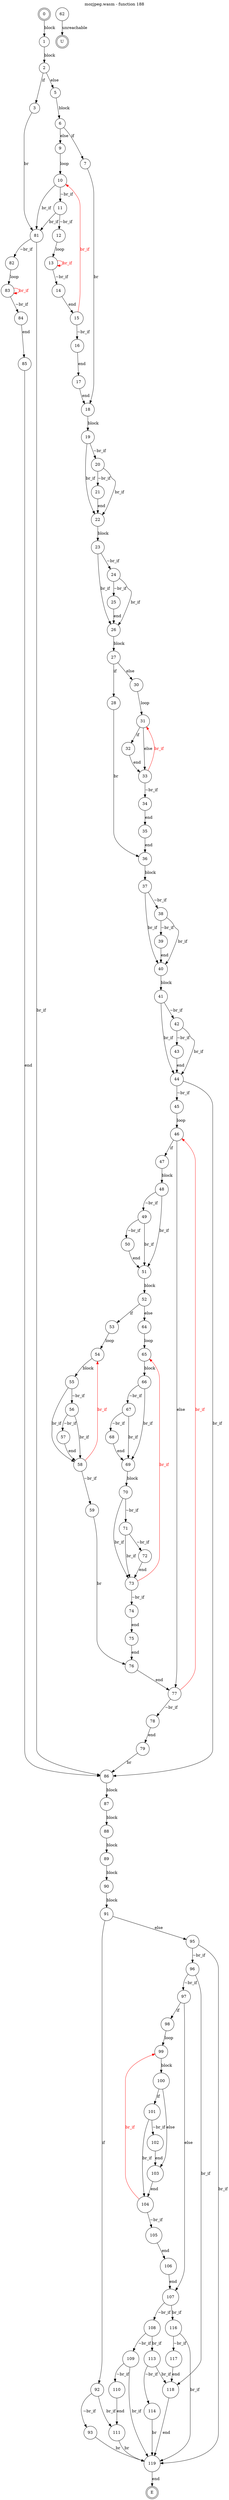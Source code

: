 digraph finite_state_machine {
    label = "mozjpeg.wasm - function 188"
    labelloc =  t
    labelfontsize = 16
    labelfontcolor = black
    labelfontname = "Helvetica"
    node [shape = doublecircle]; 0 E U ;
    node [shape = circle];
    0 -> 1[label="block"];
    1 -> 2[label="block"];
    2 -> 3[label="if"];
    2 -> 5[label="else"];
    3 -> 81[label="br"];
    5 -> 6[label="block"];
    6 -> 7[label="if"];
    6 -> 9[label="else"];
    7 -> 18[label="br"];
    9 -> 10[label="loop"];
    10 -> 11[label="~br_if"];
    10 -> 81[label="br_if"];
    11 -> 12[label="~br_if"];
    11 -> 81[label="br_if"];
    12 -> 13[label="loop"];
    13 -> 14[label="~br_if"];
    13 -> 13[color="red" fontcolor="red" label="br_if"];
    14 -> 15[label="end"];
    15 -> 16[label="~br_if"];
    15 -> 10[color="red" fontcolor="red" label="br_if"];
    16 -> 17[label="end"];
    17 -> 18[label="end"];
    18 -> 19[label="block"];
    19 -> 20[label="~br_if"];
    19 -> 22[label="br_if"];
    20 -> 21[label="~br_if"];
    20 -> 22[label="br_if"];
    21 -> 22[label="end"];
    22 -> 23[label="block"];
    23 -> 24[label="~br_if"];
    23 -> 26[label="br_if"];
    24 -> 25[label="~br_if"];
    24 -> 26[label="br_if"];
    25 -> 26[label="end"];
    26 -> 27[label="block"];
    27 -> 28[label="if"];
    27 -> 30[label="else"];
    28 -> 36[label="br"];
    30 -> 31[label="loop"];
    31 -> 32[label="if"];
    31 -> 33[label="else"];
    32 -> 33[label="end"];
    33 -> 34[label="~br_if"];
    33 -> 31[color="red" fontcolor="red" label="br_if"];
    34 -> 35[label="end"];
    35 -> 36[label="end"];
    36 -> 37[label="block"];
    37 -> 38[label="~br_if"];
    37 -> 40[label="br_if"];
    38 -> 39[label="~br_if"];
    38 -> 40[label="br_if"];
    39 -> 40[label="end"];
    40 -> 41[label="block"];
    41 -> 42[label="~br_if"];
    41 -> 44[label="br_if"];
    42 -> 43[label="~br_if"];
    42 -> 44[label="br_if"];
    43 -> 44[label="end"];
    44 -> 45[label="~br_if"];
    44 -> 86[label="br_if"];
    45 -> 46[label="loop"];
    46 -> 47[label="if"];
    46 -> 77[label="else"];
    47 -> 48[label="block"];
    48 -> 49[label="~br_if"];
    48 -> 51[label="br_if"];
    49 -> 50[label="~br_if"];
    49 -> 51[label="br_if"];
    50 -> 51[label="end"];
    51 -> 52[label="block"];
    52 -> 53[label="if"];
    52 -> 64[label="else"];
    53 -> 54[label="loop"];
    54 -> 55[label="block"];
    55 -> 56[label="~br_if"];
    55 -> 58[label="br_if"];
    56 -> 57[label="~br_if"];
    56 -> 58[label="br_if"];
    57 -> 58[label="end"];
    58 -> 59[label="~br_if"];
    58 -> 54[color="red" fontcolor="red" label="br_if"];
    59 -> 76[label="br"];
    62 -> U[label="unreachable"];
    64 -> 65[label="loop"];
    65 -> 66[label="block"];
    66 -> 67[label="~br_if"];
    66 -> 69[label="br_if"];
    67 -> 68[label="~br_if"];
    67 -> 69[label="br_if"];
    68 -> 69[label="end"];
    69 -> 70[label="block"];
    70 -> 71[label="~br_if"];
    70 -> 73[label="br_if"];
    71 -> 72[label="~br_if"];
    71 -> 73[label="br_if"];
    72 -> 73[label="end"];
    73 -> 74[label="~br_if"];
    73 -> 65[color="red" fontcolor="red" label="br_if"];
    74 -> 75[label="end"];
    75 -> 76[label="end"];
    76 -> 77[label="end"];
    77 -> 78[label="~br_if"];
    77 -> 46[color="red" fontcolor="red" label="br_if"];
    78 -> 79[label="end"];
    79 -> 86[label="br"];
    81 -> 82[label="~br_if"];
    81 -> 86[label="br_if"];
    82 -> 83[label="loop"];
    83 -> 84[label="~br_if"];
    83 -> 83[color="red" fontcolor="red" label="br_if"];
    84 -> 85[label="end"];
    85 -> 86[label="end"];
    86 -> 87[label="block"];
    87 -> 88[label="block"];
    88 -> 89[label="block"];
    89 -> 90[label="block"];
    90 -> 91[label="block"];
    91 -> 92[label="if"];
    91 -> 95[label="else"];
    92 -> 93[label="~br_if"];
    92 -> 111[label="br_if"];
    93 -> 119[label="br"];
    95 -> 96[label="~br_if"];
    95 -> 119[label="br_if"];
    96 -> 97[label="~br_if"];
    96 -> 118[label="br_if"];
    97 -> 98[label="if"];
    97 -> 107[label="else"];
    98 -> 99[label="loop"];
    99 -> 100[label="block"];
    100 -> 101[label="if"];
    100 -> 103[label="else"];
    101 -> 102[label="~br_if"];
    101 -> 104[label="br_if"];
    102 -> 103[label="end"];
    103 -> 104[label="end"];
    104 -> 105[label="~br_if"];
    104 -> 99[color="red" fontcolor="red" label="br_if"];
    105 -> 106[label="end"];
    106 -> 107[label="end"];
    107 -> 108[label="~br_if"];
    107 -> 116[label="br_if"];
    108 -> 109[label="~br_if"];
    108 -> 113[label="br_if"];
    109 -> 110[label="~br_if"];
    109 -> 119[label="br_if"];
    110 -> 111[label="end"];
    111 -> 119[label="br"];
    113 -> 114[label="~br_if"];
    113 -> 118[label="br_if"];
    114 -> 119[label="br"];
    116 -> 117[label="~br_if"];
    116 -> 119[label="br_if"];
    117 -> 118[label="end"];
    118 -> 119[label="end"];
    119 -> E[label="end"];
}

